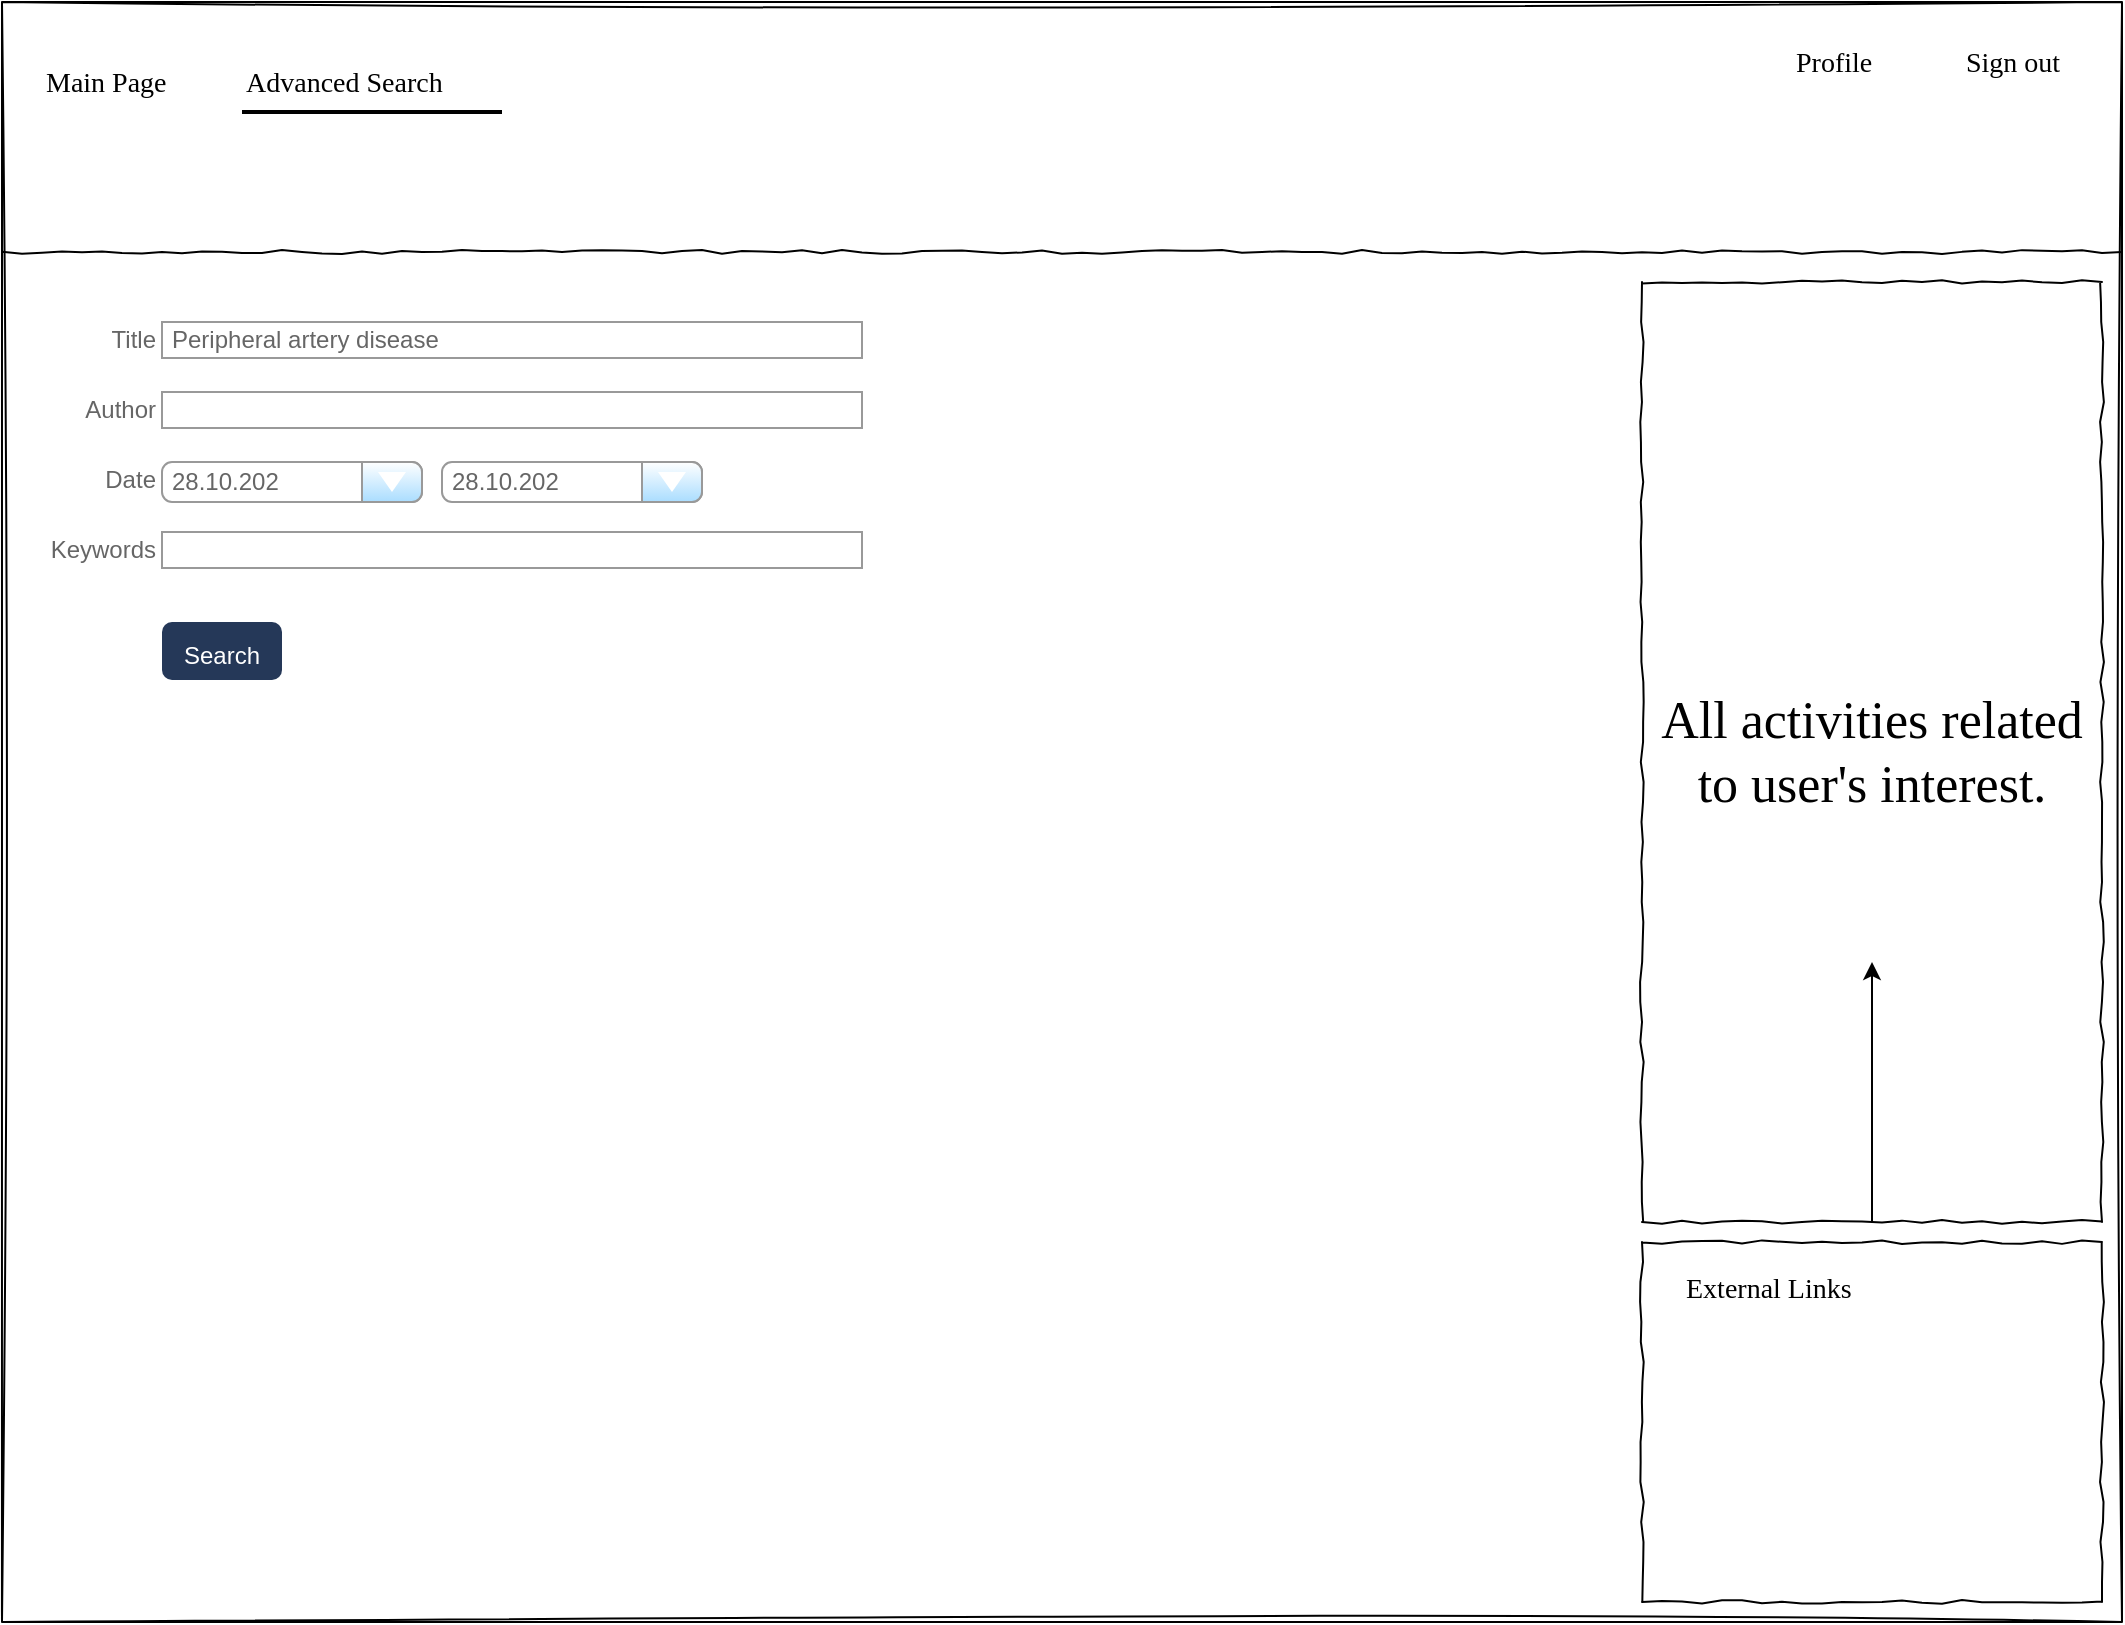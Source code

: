 <mxfile version="15.4.0" type="device" pages="4"><diagram name="Template" id="03018318-947c-dd8e-b7a3-06fadd420f32"><mxGraphModel dx="1422" dy="822" grid="1" gridSize="10" guides="1" tooltips="1" connect="1" arrows="1" fold="1" page="1" pageScale="1" pageWidth="1100" pageHeight="850" background="#ffffff" math="0" shadow="0"><root><mxCell id="0"/><mxCell id="1" parent="0"/><mxCell id="677b7b8949515195-1" value="" style="whiteSpace=wrap;html=1;rounded=0;shadow=0;labelBackgroundColor=none;strokeColor=#000000;strokeWidth=1;fillColor=none;fontFamily=Verdana;fontSize=12;fontColor=#000000;align=center;comic=1;sketch=1;" parent="1" vertex="1"><mxGeometry x="20" y="20" width="1060" height="810" as="geometry"/></mxCell><mxCell id="677b7b8949515195-7" value="Sign out" style="text;html=1;points=[];align=left;verticalAlign=top;spacingTop=-4;fontSize=14;fontFamily=Verdana" parent="1" vertex="1"><mxGeometry x="1000" y="40" width="60" height="20" as="geometry"/></mxCell><mxCell id="677b7b8949515195-9" value="" style="line;strokeWidth=1;html=1;rounded=0;shadow=0;labelBackgroundColor=none;fillColor=none;fontFamily=Verdana;fontSize=14;fontColor=#000000;align=center;comic=1;" parent="1" vertex="1"><mxGeometry x="20" y="140" width="1060" height="10" as="geometry"/></mxCell><mxCell id="677b7b8949515195-26" value="" style="whiteSpace=wrap;html=1;rounded=0;shadow=0;labelBackgroundColor=none;strokeWidth=1;fillColor=none;fontFamily=Verdana;fontSize=12;align=center;comic=1;" parent="1" vertex="1"><mxGeometry x="840" y="640" width="230" height="180" as="geometry"/></mxCell><mxCell id="677b7b8949515195-27" value="Main Page" style="text;html=1;points=[];align=left;verticalAlign=top;spacingTop=-4;fontSize=14;fontFamily=Verdana" parent="1" vertex="1"><mxGeometry x="40" y="50" width="170" height="20" as="geometry"/></mxCell><mxCell id="677b7b8949515195-29" value="Advanced Search" style="text;html=1;points=[];align=left;verticalAlign=top;spacingTop=-4;fontSize=14;fontFamily=Verdana" parent="1" vertex="1"><mxGeometry x="140" y="50" width="170" height="20" as="geometry"/></mxCell><mxCell id="677b7b8949515195-42" value="External Links" style="text;html=1;points=[];align=left;verticalAlign=top;spacingTop=-4;fontSize=14;fontFamily=Verdana" parent="1" vertex="1"><mxGeometry x="860" y="653" width="170" height="20" as="geometry"/></mxCell><mxCell id="2qJUt8GB9GcsdbVLfTgQ-2" value="&lt;font style=&quot;font-size: 26px&quot;&gt;All activities related to user's interest.&lt;/font&gt;" style="whiteSpace=wrap;html=1;rounded=0;shadow=0;labelBackgroundColor=none;strokeWidth=1;fillColor=none;fontFamily=Verdana;fontSize=12;align=center;comic=1;" parent="1" vertex="1"><mxGeometry x="840" y="160" width="230" height="470" as="geometry"/></mxCell><mxCell id="RADDcpEbTegKRMF5nr6l-1" value="" style="line;strokeWidth=2;html=1;" parent="1" vertex="1"><mxGeometry x="140" y="70" width="130" height="10" as="geometry"/></mxCell><mxCell id="RADDcpEbTegKRMF5nr6l-9" value="" style="endArrow=classic;html=1;exitX=0.5;exitY=1;exitDx=0;exitDy=0;" parent="1" source="2qJUt8GB9GcsdbVLfTgQ-2" edge="1"><mxGeometry width="50" height="50" relative="1" as="geometry"><mxPoint x="870" y="550" as="sourcePoint"/><mxPoint x="955" y="500" as="targetPoint"/></mxGeometry></mxCell><mxCell id="s1WqMn5yRn2-glP0GqZx-1" value="&lt;font style=&quot;font-size: 12px&quot;&gt;Search&lt;/font&gt;" style="html=1;shadow=0;dashed=0;shape=mxgraph.bootstrap.rrect;rSize=5;strokeColor=none;strokeWidth=1;fontColor=#ffffff;whiteSpace=wrap;align=center;verticalAlign=middle;spacingLeft=0;fontStyle=0;fontSize=16;spacing=5;rounded=1;sketch=0;fillColor=#253858;" parent="1" vertex="1"><mxGeometry x="100" y="330" width="60" height="29" as="geometry"/></mxCell><mxCell id="KifnPi9htx3vdELBHYEU-1" value="Title" style="strokeWidth=1;shadow=0;dashed=0;align=center;html=1;shape=mxgraph.mockup.forms.anchor;align=right;spacingRight=2;fontColor=#666666;" parent="1" vertex="1"><mxGeometry x="50" y="180" width="50" height="18" as="geometry"/></mxCell><mxCell id="KifnPi9htx3vdELBHYEU-2" value="Peripheral artery disease" style="strokeWidth=1;shadow=0;dashed=0;align=center;html=1;shape=mxgraph.mockup.forms.rrect;fillColor=#ffffff;rSize=0;fontColor=#666666;align=left;spacingLeft=3;strokeColor=#999999;" parent="1" vertex="1"><mxGeometry x="100" y="180" width="350" height="18" as="geometry"/></mxCell><mxCell id="KifnPi9htx3vdELBHYEU-3" value="Author" style="strokeWidth=1;shadow=0;dashed=0;align=center;html=1;shape=mxgraph.mockup.forms.anchor;align=right;spacingRight=2;fontColor=#666666;" parent="1" vertex="1"><mxGeometry x="50" y="215" width="50" height="18" as="geometry"/></mxCell><mxCell id="KifnPi9htx3vdELBHYEU-4" value="" style="strokeWidth=1;shadow=0;dashed=0;align=center;html=1;shape=mxgraph.mockup.forms.rrect;fillColor=#ffffff;rSize=0;fontColor=#666666;align=left;spacingLeft=3;strokeColor=#999999;" parent="1" vertex="1"><mxGeometry x="100" y="215" width="350" height="18" as="geometry"/></mxCell><mxCell id="KifnPi9htx3vdELBHYEU-5" value="Date" style="strokeWidth=1;shadow=0;dashed=0;align=center;html=1;shape=mxgraph.mockup.forms.anchor;align=right;spacingRight=2;fontColor=#666666;" parent="1" vertex="1"><mxGeometry x="50" y="250" width="50" height="18" as="geometry"/></mxCell><mxCell id="KifnPi9htx3vdELBHYEU-7" value="Keywords" style="strokeWidth=1;shadow=0;dashed=0;align=center;html=1;shape=mxgraph.mockup.forms.anchor;align=right;spacingRight=2;fontColor=#666666;" parent="1" vertex="1"><mxGeometry x="50" y="285" width="50" height="18" as="geometry"/></mxCell><mxCell id="KifnPi9htx3vdELBHYEU-8" value="" style="strokeWidth=1;shadow=0;dashed=0;align=center;html=1;shape=mxgraph.mockup.forms.rrect;fillColor=#ffffff;rSize=0;fontColor=#666666;align=left;spacingLeft=3;strokeColor=#999999;" parent="1" vertex="1"><mxGeometry x="100" y="285" width="350" height="18" as="geometry"/></mxCell><mxCell id="KifnPi9htx3vdELBHYEU-18" value="28.10.202" style="strokeWidth=1;shadow=0;dashed=0;align=center;html=1;shape=mxgraph.mockup.forms.comboBox;strokeColor=#999999;fillColor=#ffffff;align=left;fillColor2=#aaddff;mainText=;fontColor=#666666;fontSize=12;spacingLeft=3;" parent="1" vertex="1"><mxGeometry x="100" y="250" width="130" height="20" as="geometry"/></mxCell><mxCell id="KifnPi9htx3vdELBHYEU-19" value="28.10.202" style="strokeWidth=1;shadow=0;dashed=0;align=center;html=1;shape=mxgraph.mockup.forms.comboBox;strokeColor=#999999;fillColor=#ffffff;align=left;fillColor2=#aaddff;mainText=;fontColor=#666666;fontSize=12;spacingLeft=3;" parent="1" vertex="1"><mxGeometry x="240" y="250" width="130" height="20" as="geometry"/></mxCell><mxCell id="KifnPi9htx3vdELBHYEU-20" value="Profile" style="text;html=1;points=[];align=left;verticalAlign=top;spacingTop=-4;fontSize=14;fontFamily=Verdana" parent="1" vertex="1"><mxGeometry x="915" y="40" width="60" height="20" as="geometry"/></mxCell></root></mxGraphModel></diagram><diagram name="Follow User - 1" id="x2oiCadjXupgPBVbbZkk"><mxGraphModel dx="1422" dy="822" grid="1" gridSize="10" guides="1" tooltips="1" connect="1" arrows="1" fold="1" page="1" pageScale="1" pageWidth="1100" pageHeight="850" background="#ffffff" math="0" shadow="0"><root><mxCell id="cdhnNV6pw224BzSz7XeU-0"/><mxCell id="cdhnNV6pw224BzSz7XeU-1" parent="cdhnNV6pw224BzSz7XeU-0"/><mxCell id="cdhnNV6pw224BzSz7XeU-2" value="" style="whiteSpace=wrap;html=1;rounded=0;shadow=0;labelBackgroundColor=none;strokeColor=#000000;strokeWidth=1;fillColor=none;fontFamily=Verdana;fontSize=12;fontColor=#000000;align=center;comic=1;sketch=1;" vertex="1" parent="cdhnNV6pw224BzSz7XeU-1"><mxGeometry x="20" y="20" width="1060" height="700" as="geometry"/></mxCell><mxCell id="cdhnNV6pw224BzSz7XeU-3" value="Sign out" style="text;html=1;points=[];align=left;verticalAlign=top;spacingTop=-4;fontSize=14;fontFamily=Verdana" vertex="1" parent="cdhnNV6pw224BzSz7XeU-1"><mxGeometry x="1000" y="40" width="60" height="20" as="geometry"/></mxCell><mxCell id="cdhnNV6pw224BzSz7XeU-4" value="" style="line;strokeWidth=1;html=1;rounded=0;shadow=0;labelBackgroundColor=none;fillColor=none;fontFamily=Verdana;fontSize=14;fontColor=#000000;align=center;comic=1;" vertex="1" parent="cdhnNV6pw224BzSz7XeU-1"><mxGeometry x="20" y="140" width="1060" height="10" as="geometry"/></mxCell><mxCell id="cdhnNV6pw224BzSz7XeU-5" value="" style="whiteSpace=wrap;html=1;rounded=0;shadow=0;labelBackgroundColor=none;strokeWidth=1;fillColor=none;fontFamily=Verdana;fontSize=12;align=center;comic=1;" vertex="1" parent="cdhnNV6pw224BzSz7XeU-1"><mxGeometry x="840" y="550" width="230" height="130" as="geometry"/></mxCell><mxCell id="cdhnNV6pw224BzSz7XeU-6" value="Main Page" style="text;html=1;points=[];align=left;verticalAlign=top;spacingTop=-4;fontSize=14;fontFamily=Verdana" vertex="1" parent="cdhnNV6pw224BzSz7XeU-1"><mxGeometry x="40" y="50" width="170" height="20" as="geometry"/></mxCell><mxCell id="cdhnNV6pw224BzSz7XeU-7" value="Advanced Search" style="text;html=1;points=[];align=left;verticalAlign=top;spacingTop=-4;fontSize=14;fontFamily=Verdana" vertex="1" parent="cdhnNV6pw224BzSz7XeU-1"><mxGeometry x="140" y="50" width="170" height="20" as="geometry"/></mxCell><mxCell id="cdhnNV6pw224BzSz7XeU-8" value="External Links" style="text;html=1;points=[];align=left;verticalAlign=top;spacingTop=-4;fontSize=14;fontFamily=Verdana" vertex="1" parent="cdhnNV6pw224BzSz7XeU-1"><mxGeometry x="860" y="563" width="170" height="20" as="geometry"/></mxCell><mxCell id="cdhnNV6pw224BzSz7XeU-9" value="&lt;font style=&quot;font-size: 26px&quot;&gt;All activities related to user's interest.&lt;/font&gt;" style="whiteSpace=wrap;html=1;rounded=0;shadow=0;labelBackgroundColor=none;strokeWidth=1;fillColor=none;fontFamily=Verdana;fontSize=12;align=center;comic=1;" vertex="1" parent="cdhnNV6pw224BzSz7XeU-1"><mxGeometry x="840" y="160" width="230" height="370" as="geometry"/></mxCell><mxCell id="cdhnNV6pw224BzSz7XeU-10" value="" style="line;strokeWidth=2;html=1;" vertex="1" parent="cdhnNV6pw224BzSz7XeU-1"><mxGeometry x="280" y="70" width="110" height="10" as="geometry"/></mxCell><mxCell id="cdhnNV6pw224BzSz7XeU-11" value="" style="endArrow=classic;html=1;exitX=0.5;exitY=1;exitDx=0;exitDy=0;" edge="1" parent="cdhnNV6pw224BzSz7XeU-1" source="cdhnNV6pw224BzSz7XeU-9"><mxGeometry width="50" height="50" relative="1" as="geometry"><mxPoint x="870" y="550" as="sourcePoint"/><mxPoint x="955" y="500" as="targetPoint"/></mxGeometry></mxCell><mxCell id="cdhnNV6pw224BzSz7XeU-12" value="&lt;font style=&quot;font-size: 12px&quot;&gt;Search&lt;/font&gt;" style="html=1;shadow=0;dashed=0;shape=mxgraph.bootstrap.rrect;rSize=5;strokeColor=none;strokeWidth=1;fontColor=#ffffff;whiteSpace=wrap;align=center;verticalAlign=middle;spacingLeft=0;fontStyle=0;fontSize=16;spacing=5;rounded=1;sketch=0;fillColor=#253858;" vertex="1" parent="cdhnNV6pw224BzSz7XeU-1"><mxGeometry x="100" y="250" width="60" height="29" as="geometry"/></mxCell><mxCell id="cdhnNV6pw224BzSz7XeU-13" value="Name" style="strokeWidth=1;shadow=0;dashed=0;align=center;html=1;shape=mxgraph.mockup.forms.anchor;align=right;spacingRight=2;fontColor=#666666;" vertex="1" parent="cdhnNV6pw224BzSz7XeU-1"><mxGeometry x="50" y="180" width="50" height="18" as="geometry"/></mxCell><mxCell id="cdhnNV6pw224BzSz7XeU-14" value="" style="strokeWidth=1;shadow=0;dashed=0;align=center;html=1;shape=mxgraph.mockup.forms.rrect;fillColor=#ffffff;rSize=0;fontColor=#666666;align=left;spacingLeft=3;strokeColor=#999999;" vertex="1" parent="cdhnNV6pw224BzSz7XeU-1"><mxGeometry x="100" y="180" width="350" height="18" as="geometry"/></mxCell><mxCell id="cdhnNV6pw224BzSz7XeU-15" value="Tags" style="strokeWidth=1;shadow=0;dashed=0;align=center;html=1;shape=mxgraph.mockup.forms.anchor;align=right;spacingRight=2;fontColor=#666666;" vertex="1" parent="cdhnNV6pw224BzSz7XeU-1"><mxGeometry x="50" y="215" width="50" height="18" as="geometry"/></mxCell><mxCell id="cdhnNV6pw224BzSz7XeU-16" value="&lt;font style=&quot;font-size: 12px&quot; color=&quot;#4d4d4d&quot;&gt;&lt;span style=&quot;background-color: rgb(255 , 217 , 102)&quot;&gt;radiation&lt;/span&gt;&amp;nbsp; &lt;span style=&quot;background-color: rgb(255 , 217 , 102)&quot;&gt;reflux&lt;/span&gt;&lt;/font&gt;" style="strokeWidth=1;shadow=0;dashed=0;align=center;html=1;shape=mxgraph.mockup.forms.rrect;fillColor=#ffffff;rSize=0;fontColor=#666666;align=left;spacingLeft=3;strokeColor=#999999;" vertex="1" parent="cdhnNV6pw224BzSz7XeU-1"><mxGeometry x="100" y="215" width="350" height="18" as="geometry"/></mxCell><mxCell id="cdhnNV6pw224BzSz7XeU-22" value="Profile" style="text;html=1;points=[];align=left;verticalAlign=top;spacingTop=-4;fontSize=14;fontFamily=Verdana" vertex="1" parent="cdhnNV6pw224BzSz7XeU-1"><mxGeometry x="915" y="40" width="60" height="20" as="geometry"/></mxCell><mxCell id="cdhnNV6pw224BzSz7XeU-23" value="User Search" style="text;html=1;points=[];align=left;verticalAlign=top;spacingTop=-4;fontSize=14;fontFamily=Verdana" vertex="1" parent="cdhnNV6pw224BzSz7XeU-1"><mxGeometry x="290" y="50" width="90" height="20" as="geometry"/></mxCell><mxCell id="ac2anIPulbi4jMPTu81Z-0" value="User Activity" style="text;html=1;points=[];align=left;verticalAlign=top;spacingTop=-4;fontSize=14;fontFamily=Verdana" vertex="1" parent="cdhnNV6pw224BzSz7XeU-1"><mxGeometry x="420" y="50" width="90" height="20" as="geometry"/></mxCell></root></mxGraphModel></diagram><diagram name="Follow User - 2" id="EK9GKiwpPF16uPFKKpyL"><mxGraphModel dx="1422" dy="822" grid="1" gridSize="10" guides="1" tooltips="1" connect="1" arrows="1" fold="1" page="1" pageScale="1" pageWidth="1100" pageHeight="850" background="#ffffff" math="0" shadow="0"><root><mxCell id="At3mwiNSi54S0nbp1Ebc-0"/><mxCell id="At3mwiNSi54S0nbp1Ebc-1" parent="At3mwiNSi54S0nbp1Ebc-0"/><mxCell id="At3mwiNSi54S0nbp1Ebc-2" value="" style="whiteSpace=wrap;html=1;rounded=0;shadow=0;labelBackgroundColor=#FFD966;strokeColor=#000000;strokeWidth=1;fillColor=none;fontFamily=Verdana;fontSize=12;fontColor=#000000;align=center;comic=1;sketch=1;" vertex="1" parent="At3mwiNSi54S0nbp1Ebc-1"><mxGeometry x="20" y="20" width="1060" height="700" as="geometry"/></mxCell><mxCell id="At3mwiNSi54S0nbp1Ebc-3" value="Sign out" style="text;html=1;points=[];align=left;verticalAlign=top;spacingTop=-4;fontSize=14;fontFamily=Verdana" vertex="1" parent="At3mwiNSi54S0nbp1Ebc-1"><mxGeometry x="1000" y="40" width="60" height="20" as="geometry"/></mxCell><mxCell id="At3mwiNSi54S0nbp1Ebc-4" value="" style="line;strokeWidth=1;html=1;rounded=0;shadow=0;labelBackgroundColor=none;fillColor=none;fontFamily=Verdana;fontSize=14;fontColor=#000000;align=center;comic=1;" vertex="1" parent="At3mwiNSi54S0nbp1Ebc-1"><mxGeometry x="20" y="140" width="1060" height="10" as="geometry"/></mxCell><mxCell id="At3mwiNSi54S0nbp1Ebc-5" value="" style="whiteSpace=wrap;html=1;rounded=0;shadow=0;labelBackgroundColor=none;strokeWidth=1;fillColor=none;fontFamily=Verdana;fontSize=12;align=center;comic=1;" vertex="1" parent="At3mwiNSi54S0nbp1Ebc-1"><mxGeometry x="840" y="550" width="230" height="120" as="geometry"/></mxCell><mxCell id="At3mwiNSi54S0nbp1Ebc-6" value="Main Page" style="text;html=1;points=[];align=left;verticalAlign=top;spacingTop=-4;fontSize=14;fontFamily=Verdana" vertex="1" parent="At3mwiNSi54S0nbp1Ebc-1"><mxGeometry x="40" y="50" width="170" height="20" as="geometry"/></mxCell><mxCell id="At3mwiNSi54S0nbp1Ebc-7" value="Advanced Search" style="text;html=1;points=[];align=left;verticalAlign=top;spacingTop=-4;fontSize=14;fontFamily=Verdana" vertex="1" parent="At3mwiNSi54S0nbp1Ebc-1"><mxGeometry x="140" y="50" width="170" height="20" as="geometry"/></mxCell><mxCell id="At3mwiNSi54S0nbp1Ebc-8" value="External Links" style="text;html=1;points=[];align=left;verticalAlign=top;spacingTop=-4;fontSize=14;fontFamily=Verdana" vertex="1" parent="At3mwiNSi54S0nbp1Ebc-1"><mxGeometry x="860" y="563" width="170" height="20" as="geometry"/></mxCell><mxCell id="At3mwiNSi54S0nbp1Ebc-9" value="&lt;font style=&quot;font-size: 26px&quot;&gt;All activities related to user's interest.&lt;/font&gt;" style="whiteSpace=wrap;html=1;rounded=0;shadow=0;labelBackgroundColor=none;strokeWidth=1;fillColor=none;fontFamily=Verdana;fontSize=12;align=center;comic=1;" vertex="1" parent="At3mwiNSi54S0nbp1Ebc-1"><mxGeometry x="840" y="160" width="230" height="370" as="geometry"/></mxCell><mxCell id="At3mwiNSi54S0nbp1Ebc-10" value="" style="line;strokeWidth=2;html=1;" vertex="1" parent="At3mwiNSi54S0nbp1Ebc-1"><mxGeometry x="280" y="70" width="110" height="10" as="geometry"/></mxCell><mxCell id="At3mwiNSi54S0nbp1Ebc-11" value="" style="endArrow=classic;html=1;exitX=0.5;exitY=1;exitDx=0;exitDy=0;" edge="1" parent="At3mwiNSi54S0nbp1Ebc-1" source="At3mwiNSi54S0nbp1Ebc-9"><mxGeometry width="50" height="50" relative="1" as="geometry"><mxPoint x="870" y="550" as="sourcePoint"/><mxPoint x="955" y="500" as="targetPoint"/></mxGeometry></mxCell><mxCell id="At3mwiNSi54S0nbp1Ebc-12" value="&lt;font style=&quot;font-size: 12px&quot;&gt;Follow&lt;/font&gt;" style="html=1;shadow=0;dashed=0;shape=mxgraph.bootstrap.rrect;rSize=5;strokeColor=none;strokeWidth=1;fontColor=#ffffff;whiteSpace=wrap;align=center;verticalAlign=middle;spacingLeft=0;fontStyle=0;fontSize=16;spacing=5;rounded=1;sketch=0;fillColor=#253858;" vertex="1" parent="At3mwiNSi54S0nbp1Ebc-1"><mxGeometry x="680" y="190" width="60" height="29" as="geometry"/></mxCell><mxCell id="At3mwiNSi54S0nbp1Ebc-17" value="Profile" style="text;html=1;points=[];align=left;verticalAlign=top;spacingTop=-4;fontSize=14;fontFamily=Verdana" vertex="1" parent="At3mwiNSi54S0nbp1Ebc-1"><mxGeometry x="915" y="40" width="60" height="20" as="geometry"/></mxCell><mxCell id="At3mwiNSi54S0nbp1Ebc-18" value="User Search" style="text;html=1;points=[];align=left;verticalAlign=top;spacingTop=-4;fontSize=14;fontFamily=Verdana" vertex="1" parent="At3mwiNSi54S0nbp1Ebc-1"><mxGeometry x="290" y="50" width="90" height="20" as="geometry"/></mxCell><mxCell id="At3mwiNSi54S0nbp1Ebc-19" value="" style="verticalLabelPosition=bottom;shadow=0;dashed=0;align=center;html=1;verticalAlign=top;strokeWidth=1;shape=mxgraph.mockup.markup.line;strokeColor=#999999;" vertex="1" parent="At3mwiNSi54S0nbp1Ebc-1"><mxGeometry x="60" y="230" width="700" height="20" as="geometry"/></mxCell><mxCell id="At3mwiNSi54S0nbp1Ebc-20" value="" style="verticalLabelPosition=bottom;shadow=0;dashed=0;align=center;html=1;verticalAlign=top;strokeWidth=1;shape=mxgraph.mockup.markup.line;strokeColor=#999999;" vertex="1" parent="At3mwiNSi54S0nbp1Ebc-1"><mxGeometry x="60" y="310" width="700" height="20" as="geometry"/></mxCell><mxCell id="At3mwiNSi54S0nbp1Ebc-21" value="" style="verticalLabelPosition=bottom;shadow=0;dashed=0;align=center;html=1;verticalAlign=top;strokeWidth=1;shape=mxgraph.mockup.markup.line;strokeColor=#999999;" vertex="1" parent="At3mwiNSi54S0nbp1Ebc-1"><mxGeometry x="60" y="390" width="700" height="20" as="geometry"/></mxCell><mxCell id="At3mwiNSi54S0nbp1Ebc-22" value="" style="verticalLabelPosition=bottom;shadow=0;dashed=0;align=center;html=1;verticalAlign=top;strokeWidth=1;shape=mxgraph.mockup.markup.line;strokeColor=#999999;" vertex="1" parent="At3mwiNSi54S0nbp1Ebc-1"><mxGeometry x="60" y="470" width="700" height="20" as="geometry"/></mxCell><mxCell id="At3mwiNSi54S0nbp1Ebc-25" value="&lt;font style=&quot;font-size: 12px&quot;&gt;Follow&lt;/font&gt;" style="html=1;shadow=0;dashed=0;shape=mxgraph.bootstrap.rrect;rSize=5;strokeColor=none;strokeWidth=1;fontColor=#ffffff;whiteSpace=wrap;align=center;verticalAlign=middle;spacingLeft=0;fontStyle=0;fontSize=16;spacing=5;rounded=1;sketch=0;fillColor=#253858;" vertex="1" parent="At3mwiNSi54S0nbp1Ebc-1"><mxGeometry x="680" y="270" width="60" height="29" as="geometry"/></mxCell><mxCell id="At3mwiNSi54S0nbp1Ebc-26" value="&lt;font style=&quot;font-size: 12px&quot;&gt;Follow&lt;/font&gt;" style="html=1;shadow=0;dashed=0;shape=mxgraph.bootstrap.rrect;rSize=5;strokeColor=none;strokeWidth=1;fontColor=#ffffff;whiteSpace=wrap;align=center;verticalAlign=middle;spacingLeft=0;fontStyle=0;fontSize=16;spacing=5;rounded=1;sketch=0;fillColor=#253858;" vertex="1" parent="At3mwiNSi54S0nbp1Ebc-1"><mxGeometry x="680" y="345.5" width="60" height="29" as="geometry"/></mxCell><mxCell id="At3mwiNSi54S0nbp1Ebc-27" value="&lt;font style=&quot;font-size: 12px&quot;&gt;Follow&lt;/font&gt;" style="html=1;shadow=0;dashed=0;shape=mxgraph.bootstrap.rrect;rSize=5;strokeColor=none;strokeWidth=1;fontColor=#ffffff;whiteSpace=wrap;align=center;verticalAlign=middle;spacingLeft=0;fontStyle=0;fontSize=16;spacing=5;rounded=1;sketch=0;fillColor=#253858;" vertex="1" parent="At3mwiNSi54S0nbp1Ebc-1"><mxGeometry x="680" y="425.5" width="60" height="29" as="geometry"/></mxCell><mxCell id="At3mwiNSi54S0nbp1Ebc-31" value="Selin Kocakuşak" style="text;html=1;strokeColor=none;fillColor=none;align=left;verticalAlign=middle;whiteSpace=wrap;rounded=0;strokeWidth=1;fontSize=14;fontStyle=1;labelBackgroundColor=default;" vertex="1" parent="At3mwiNSi54S0nbp1Ebc-1"><mxGeometry x="70" y="180" width="180" height="30" as="geometry"/></mxCell><mxCell id="At3mwiNSi54S0nbp1Ebc-32" value="&lt;b&gt;Tags:&lt;/b&gt; &lt;span style=&quot;background-color: rgb(255 , 217 , 102)&quot;&gt;radiation&lt;/span&gt;&lt;span style=&quot;background-color: rgb(255 , 255 , 255)&quot;&gt;&amp;nbsp;&amp;nbsp;&lt;/span&gt;&lt;span style=&quot;background-color: rgb(255 , 217 , 102)&quot;&gt;laryngopharyngeal reflux&lt;/span&gt;" style="text;html=1;strokeColor=none;fillColor=none;align=left;verticalAlign=middle;whiteSpace=wrap;rounded=0;labelBackgroundColor=none;fontSize=13;" vertex="1" parent="At3mwiNSi54S0nbp1Ebc-1"><mxGeometry x="70" y="210" width="430" height="30" as="geometry"/></mxCell><mxCell id="At3mwiNSi54S0nbp1Ebc-33" value="Umut Yılmaz" style="text;html=1;strokeColor=none;fillColor=none;align=left;verticalAlign=middle;whiteSpace=wrap;rounded=0;strokeWidth=1;fontSize=14;fontStyle=1;labelBackgroundColor=default;" vertex="1" parent="At3mwiNSi54S0nbp1Ebc-1"><mxGeometry x="70" y="250" width="180" height="30" as="geometry"/></mxCell><mxCell id="At3mwiNSi54S0nbp1Ebc-34" value="&lt;b&gt;Tags:&lt;/b&gt; &lt;span style=&quot;background-color: rgb(255 , 217 , 102)&quot;&gt;radiation&lt;/span&gt;&lt;span style=&quot;background-color: rgb(255 , 255 , 255)&quot;&gt;&amp;nbsp;&amp;nbsp;&lt;/span&gt;&lt;span style=&quot;background-color: rgb(255 , 217 , 102)&quot;&gt;laryngopharyngeal reflux&lt;/span&gt;" style="text;html=1;strokeColor=none;fillColor=none;align=left;verticalAlign=middle;whiteSpace=wrap;rounded=0;labelBackgroundColor=none;fontSize=13;" vertex="1" parent="At3mwiNSi54S0nbp1Ebc-1"><mxGeometry x="70" y="280" width="430" height="30" as="geometry"/></mxCell><mxCell id="At3mwiNSi54S0nbp1Ebc-35" value="Ahmet Tufan Helvacı" style="text;html=1;strokeColor=none;fillColor=none;align=left;verticalAlign=middle;whiteSpace=wrap;rounded=0;strokeWidth=1;fontSize=14;fontStyle=1;labelBackgroundColor=default;" vertex="1" parent="At3mwiNSi54S0nbp1Ebc-1"><mxGeometry x="70" y="330" width="180" height="30" as="geometry"/></mxCell><mxCell id="At3mwiNSi54S0nbp1Ebc-36" value="&lt;b&gt;Tags:&lt;/b&gt; &lt;span style=&quot;background-color: rgb(255 , 217 , 102)&quot;&gt;radiation&lt;/span&gt;&lt;span style=&quot;background-color: rgb(255 , 255 , 255)&quot;&gt;&amp;nbsp;&lt;/span&gt;&lt;span style=&quot;background-color: rgb(255 , 217 , 102)&quot;&gt;reflux&lt;/span&gt;" style="text;html=1;strokeColor=none;fillColor=none;align=left;verticalAlign=middle;whiteSpace=wrap;rounded=0;labelBackgroundColor=none;fontSize=13;" vertex="1" parent="At3mwiNSi54S0nbp1Ebc-1"><mxGeometry x="70" y="360" width="430" height="30" as="geometry"/></mxCell><mxCell id="At3mwiNSi54S0nbp1Ebc-37" value="Alper Pazarlıoğlu" style="text;html=1;strokeColor=none;fillColor=none;align=left;verticalAlign=middle;whiteSpace=wrap;rounded=0;strokeWidth=1;fontSize=14;fontStyle=1;labelBackgroundColor=default;" vertex="1" parent="At3mwiNSi54S0nbp1Ebc-1"><mxGeometry x="70" y="410" width="180" height="30" as="geometry"/></mxCell><mxCell id="At3mwiNSi54S0nbp1Ebc-38" value="&lt;b&gt;Tags:&lt;/b&gt; &lt;span style=&quot;background-color: rgb(255 , 217 , 102)&quot;&gt;radiation&lt;/span&gt;" style="text;html=1;strokeColor=none;fillColor=none;align=left;verticalAlign=middle;whiteSpace=wrap;rounded=0;labelBackgroundColor=none;fontSize=13;" vertex="1" parent="At3mwiNSi54S0nbp1Ebc-1"><mxGeometry x="70" y="440" width="430" height="30" as="geometry"/></mxCell><mxCell id="m3qX227WdYCMgGZf7DbD-0" value="User Activity" style="text;html=1;points=[];align=left;verticalAlign=top;spacingTop=-4;fontSize=14;fontFamily=Verdana" vertex="1" parent="At3mwiNSi54S0nbp1Ebc-1"><mxGeometry x="420" y="50" width="90" height="20" as="geometry"/></mxCell></root></mxGraphModel></diagram><diagram name="Follow User - 3" id="2GDEcCzRTgc3nDKmWsS7"><mxGraphModel dx="1422" dy="822" grid="1" gridSize="10" guides="1" tooltips="1" connect="1" arrows="1" fold="1" page="1" pageScale="1" pageWidth="1100" pageHeight="850" background="#ffffff" math="0" shadow="0"><root><mxCell id="mYCB-iJly_RpDxucjKJn-0"/><mxCell id="mYCB-iJly_RpDxucjKJn-1" parent="mYCB-iJly_RpDxucjKJn-0"/><mxCell id="mYCB-iJly_RpDxucjKJn-2" value="" style="whiteSpace=wrap;html=1;rounded=0;shadow=0;labelBackgroundColor=#FFD966;strokeColor=#000000;strokeWidth=1;fillColor=none;fontFamily=Verdana;fontSize=12;fontColor=#000000;align=center;comic=1;sketch=1;" vertex="1" parent="mYCB-iJly_RpDxucjKJn-1"><mxGeometry x="20" y="20" width="1060" height="700" as="geometry"/></mxCell><mxCell id="mYCB-iJly_RpDxucjKJn-3" value="Sign out" style="text;html=1;points=[];align=left;verticalAlign=top;spacingTop=-4;fontSize=14;fontFamily=Verdana" vertex="1" parent="mYCB-iJly_RpDxucjKJn-1"><mxGeometry x="1000" y="40" width="60" height="20" as="geometry"/></mxCell><mxCell id="mYCB-iJly_RpDxucjKJn-4" value="" style="line;strokeWidth=1;html=1;rounded=0;shadow=0;labelBackgroundColor=none;fillColor=none;fontFamily=Verdana;fontSize=14;fontColor=#000000;align=center;comic=1;" vertex="1" parent="mYCB-iJly_RpDxucjKJn-1"><mxGeometry x="20" y="140" width="1060" height="10" as="geometry"/></mxCell><mxCell id="mYCB-iJly_RpDxucjKJn-5" value="" style="whiteSpace=wrap;html=1;rounded=0;shadow=0;labelBackgroundColor=none;strokeWidth=1;fillColor=none;fontFamily=Verdana;fontSize=12;align=center;comic=1;" vertex="1" parent="mYCB-iJly_RpDxucjKJn-1"><mxGeometry x="840" y="550" width="230" height="120" as="geometry"/></mxCell><mxCell id="mYCB-iJly_RpDxucjKJn-6" value="Main Page" style="text;html=1;points=[];align=left;verticalAlign=top;spacingTop=-4;fontSize=14;fontFamily=Verdana" vertex="1" parent="mYCB-iJly_RpDxucjKJn-1"><mxGeometry x="40" y="50" width="170" height="20" as="geometry"/></mxCell><mxCell id="mYCB-iJly_RpDxucjKJn-7" value="Advanced Search" style="text;html=1;points=[];align=left;verticalAlign=top;spacingTop=-4;fontSize=14;fontFamily=Verdana" vertex="1" parent="mYCB-iJly_RpDxucjKJn-1"><mxGeometry x="140" y="50" width="170" height="20" as="geometry"/></mxCell><mxCell id="mYCB-iJly_RpDxucjKJn-8" value="External Links" style="text;html=1;points=[];align=left;verticalAlign=top;spacingTop=-4;fontSize=14;fontFamily=Verdana" vertex="1" parent="mYCB-iJly_RpDxucjKJn-1"><mxGeometry x="860" y="563" width="170" height="20" as="geometry"/></mxCell><mxCell id="mYCB-iJly_RpDxucjKJn-9" value="&lt;font style=&quot;font-size: 26px&quot;&gt;All activities related to user's interest.&lt;/font&gt;" style="whiteSpace=wrap;html=1;rounded=0;shadow=0;labelBackgroundColor=none;strokeWidth=1;fillColor=none;fontFamily=Verdana;fontSize=12;align=center;comic=1;" vertex="1" parent="mYCB-iJly_RpDxucjKJn-1"><mxGeometry x="840" y="160" width="230" height="370" as="geometry"/></mxCell><mxCell id="mYCB-iJly_RpDxucjKJn-10" value="" style="line;strokeWidth=2;html=1;" vertex="1" parent="mYCB-iJly_RpDxucjKJn-1"><mxGeometry x="280" y="70" width="110" height="10" as="geometry"/></mxCell><mxCell id="mYCB-iJly_RpDxucjKJn-11" value="" style="endArrow=classic;html=1;exitX=0.5;exitY=1;exitDx=0;exitDy=0;" edge="1" parent="mYCB-iJly_RpDxucjKJn-1" source="mYCB-iJly_RpDxucjKJn-9"><mxGeometry width="50" height="50" relative="1" as="geometry"><mxPoint x="870" y="550" as="sourcePoint"/><mxPoint x="955" y="500" as="targetPoint"/></mxGeometry></mxCell><mxCell id="mYCB-iJly_RpDxucjKJn-12" value="&lt;font style=&quot;font-size: 12px&quot;&gt;Following&lt;/font&gt;" style="html=1;shadow=0;dashed=0;shape=mxgraph.bootstrap.rrect;rSize=5;strokeColor=#005700;strokeWidth=1;whiteSpace=wrap;align=center;verticalAlign=middle;spacingLeft=0;fontStyle=0;fontSize=16;spacing=5;rounded=1;sketch=0;fillColor=#008a00;fontColor=#ffffff;" vertex="1" parent="mYCB-iJly_RpDxucjKJn-1"><mxGeometry x="680" y="190" width="60" height="29" as="geometry"/></mxCell><mxCell id="mYCB-iJly_RpDxucjKJn-13" value="Profile" style="text;html=1;points=[];align=left;verticalAlign=top;spacingTop=-4;fontSize=14;fontFamily=Verdana" vertex="1" parent="mYCB-iJly_RpDxucjKJn-1"><mxGeometry x="915" y="40" width="60" height="20" as="geometry"/></mxCell><mxCell id="mYCB-iJly_RpDxucjKJn-14" value="User Search" style="text;html=1;points=[];align=left;verticalAlign=top;spacingTop=-4;fontSize=14;fontFamily=Verdana" vertex="1" parent="mYCB-iJly_RpDxucjKJn-1"><mxGeometry x="290" y="50" width="90" height="20" as="geometry"/></mxCell><mxCell id="mYCB-iJly_RpDxucjKJn-15" value="" style="verticalLabelPosition=bottom;shadow=0;dashed=0;align=center;html=1;verticalAlign=top;strokeWidth=1;shape=mxgraph.mockup.markup.line;strokeColor=#999999;" vertex="1" parent="mYCB-iJly_RpDxucjKJn-1"><mxGeometry x="60" y="230" width="700" height="20" as="geometry"/></mxCell><mxCell id="mYCB-iJly_RpDxucjKJn-16" value="" style="verticalLabelPosition=bottom;shadow=0;dashed=0;align=center;html=1;verticalAlign=top;strokeWidth=1;shape=mxgraph.mockup.markup.line;strokeColor=#999999;" vertex="1" parent="mYCB-iJly_RpDxucjKJn-1"><mxGeometry x="60" y="310" width="700" height="20" as="geometry"/></mxCell><mxCell id="mYCB-iJly_RpDxucjKJn-17" value="" style="verticalLabelPosition=bottom;shadow=0;dashed=0;align=center;html=1;verticalAlign=top;strokeWidth=1;shape=mxgraph.mockup.markup.line;strokeColor=#999999;" vertex="1" parent="mYCB-iJly_RpDxucjKJn-1"><mxGeometry x="60" y="390" width="700" height="20" as="geometry"/></mxCell><mxCell id="mYCB-iJly_RpDxucjKJn-18" value="" style="verticalLabelPosition=bottom;shadow=0;dashed=0;align=center;html=1;verticalAlign=top;strokeWidth=1;shape=mxgraph.mockup.markup.line;strokeColor=#999999;" vertex="1" parent="mYCB-iJly_RpDxucjKJn-1"><mxGeometry x="60" y="470" width="700" height="20" as="geometry"/></mxCell><mxCell id="mYCB-iJly_RpDxucjKJn-19" value="&lt;span style=&quot;font-size: 12px&quot;&gt;Following&lt;/span&gt;" style="html=1;shadow=0;dashed=0;shape=mxgraph.bootstrap.rrect;rSize=5;strokeColor=#005700;strokeWidth=1;fontColor=#ffffff;whiteSpace=wrap;align=center;verticalAlign=middle;spacingLeft=0;fontStyle=0;fontSize=16;spacing=5;rounded=1;sketch=0;fillColor=#008a00;" vertex="1" parent="mYCB-iJly_RpDxucjKJn-1"><mxGeometry x="680" y="270" width="60" height="29" as="geometry"/></mxCell><mxCell id="mYCB-iJly_RpDxucjKJn-20" value="&lt;span style=&quot;font-size: 12px&quot;&gt;Following&lt;/span&gt;" style="html=1;shadow=0;dashed=0;shape=mxgraph.bootstrap.rrect;rSize=5;strokeColor=#005700;strokeWidth=1;fontColor=#ffffff;whiteSpace=wrap;align=center;verticalAlign=middle;spacingLeft=0;fontStyle=0;fontSize=16;spacing=5;rounded=1;sketch=0;fillColor=#008a00;" vertex="1" parent="mYCB-iJly_RpDxucjKJn-1"><mxGeometry x="680" y="345.5" width="60" height="29" as="geometry"/></mxCell><mxCell id="mYCB-iJly_RpDxucjKJn-21" value="&lt;font style=&quot;font-size: 12px&quot;&gt;Follow&lt;/font&gt;" style="html=1;shadow=0;dashed=0;shape=mxgraph.bootstrap.rrect;rSize=5;strokeColor=none;strokeWidth=1;fontColor=#ffffff;whiteSpace=wrap;align=center;verticalAlign=middle;spacingLeft=0;fontStyle=0;fontSize=16;spacing=5;rounded=1;sketch=0;fillColor=#253858;" vertex="1" parent="mYCB-iJly_RpDxucjKJn-1"><mxGeometry x="680" y="425.5" width="60" height="29" as="geometry"/></mxCell><mxCell id="mYCB-iJly_RpDxucjKJn-22" value="Selin Kocakuşak" style="text;html=1;strokeColor=none;fillColor=none;align=left;verticalAlign=middle;whiteSpace=wrap;rounded=0;strokeWidth=1;fontSize=14;fontStyle=1;labelBackgroundColor=default;" vertex="1" parent="mYCB-iJly_RpDxucjKJn-1"><mxGeometry x="70" y="180" width="180" height="30" as="geometry"/></mxCell><mxCell id="mYCB-iJly_RpDxucjKJn-23" value="&lt;b&gt;Tags:&lt;/b&gt; &lt;span style=&quot;background-color: rgb(255 , 217 , 102)&quot;&gt;radiation&lt;/span&gt;&lt;span style=&quot;background-color: rgb(255 , 255 , 255)&quot;&gt;&amp;nbsp;&amp;nbsp;&lt;/span&gt;&lt;span style=&quot;background-color: rgb(255 , 217 , 102)&quot;&gt;laryngopharyngeal reflux&lt;/span&gt;" style="text;html=1;strokeColor=none;fillColor=none;align=left;verticalAlign=middle;whiteSpace=wrap;rounded=0;labelBackgroundColor=none;fontSize=13;" vertex="1" parent="mYCB-iJly_RpDxucjKJn-1"><mxGeometry x="70" y="210" width="430" height="30" as="geometry"/></mxCell><mxCell id="mYCB-iJly_RpDxucjKJn-24" value="Umut Yılmaz" style="text;html=1;strokeColor=none;fillColor=none;align=left;verticalAlign=middle;whiteSpace=wrap;rounded=0;strokeWidth=1;fontSize=14;fontStyle=1;labelBackgroundColor=default;" vertex="1" parent="mYCB-iJly_RpDxucjKJn-1"><mxGeometry x="70" y="250" width="180" height="30" as="geometry"/></mxCell><mxCell id="mYCB-iJly_RpDxucjKJn-25" value="&lt;b&gt;Tags:&lt;/b&gt; &lt;span style=&quot;background-color: rgb(255 , 217 , 102)&quot;&gt;radiation&lt;/span&gt;&lt;span style=&quot;background-color: rgb(255 , 255 , 255)&quot;&gt;&amp;nbsp;&amp;nbsp;&lt;/span&gt;&lt;span style=&quot;background-color: rgb(255 , 217 , 102)&quot;&gt;laryngopharyngeal reflux&lt;/span&gt;" style="text;html=1;strokeColor=none;fillColor=none;align=left;verticalAlign=middle;whiteSpace=wrap;rounded=0;labelBackgroundColor=none;fontSize=13;" vertex="1" parent="mYCB-iJly_RpDxucjKJn-1"><mxGeometry x="70" y="280" width="430" height="30" as="geometry"/></mxCell><mxCell id="mYCB-iJly_RpDxucjKJn-26" value="Ahmet Tufan Helvacı" style="text;html=1;strokeColor=none;fillColor=none;align=left;verticalAlign=middle;whiteSpace=wrap;rounded=0;strokeWidth=1;fontSize=14;fontStyle=1;labelBackgroundColor=default;" vertex="1" parent="mYCB-iJly_RpDxucjKJn-1"><mxGeometry x="70" y="330" width="180" height="30" as="geometry"/></mxCell><mxCell id="mYCB-iJly_RpDxucjKJn-27" value="&lt;b&gt;Tags:&lt;/b&gt; &lt;span style=&quot;background-color: rgb(255 , 217 , 102)&quot;&gt;radiation&lt;/span&gt;&lt;span style=&quot;background-color: rgb(255 , 255 , 255)&quot;&gt;&amp;nbsp;&lt;/span&gt;&lt;span style=&quot;background-color: rgb(255 , 217 , 102)&quot;&gt;reflux&lt;/span&gt;" style="text;html=1;strokeColor=none;fillColor=none;align=left;verticalAlign=middle;whiteSpace=wrap;rounded=0;labelBackgroundColor=none;fontSize=13;" vertex="1" parent="mYCB-iJly_RpDxucjKJn-1"><mxGeometry x="70" y="360" width="430" height="30" as="geometry"/></mxCell><mxCell id="mYCB-iJly_RpDxucjKJn-28" value="Alper Pazarlıoğlu" style="text;html=1;strokeColor=none;fillColor=none;align=left;verticalAlign=middle;whiteSpace=wrap;rounded=0;strokeWidth=1;fontSize=14;fontStyle=1;labelBackgroundColor=default;" vertex="1" parent="mYCB-iJly_RpDxucjKJn-1"><mxGeometry x="70" y="410" width="180" height="30" as="geometry"/></mxCell><mxCell id="mYCB-iJly_RpDxucjKJn-29" value="&lt;b&gt;Tags:&lt;/b&gt; &lt;span style=&quot;background-color: rgb(255 , 217 , 102)&quot;&gt;radiation&lt;/span&gt;" style="text;html=1;strokeColor=none;fillColor=none;align=left;verticalAlign=middle;whiteSpace=wrap;rounded=0;labelBackgroundColor=none;fontSize=13;" vertex="1" parent="mYCB-iJly_RpDxucjKJn-1"><mxGeometry x="70" y="440" width="430" height="30" as="geometry"/></mxCell><mxCell id="mYCB-iJly_RpDxucjKJn-30" value="User Activity" style="text;html=1;points=[];align=left;verticalAlign=top;spacingTop=-4;fontSize=14;fontFamily=Verdana" vertex="1" parent="mYCB-iJly_RpDxucjKJn-1"><mxGeometry x="420" y="50" width="90" height="20" as="geometry"/></mxCell></root></mxGraphModel></diagram></mxfile>